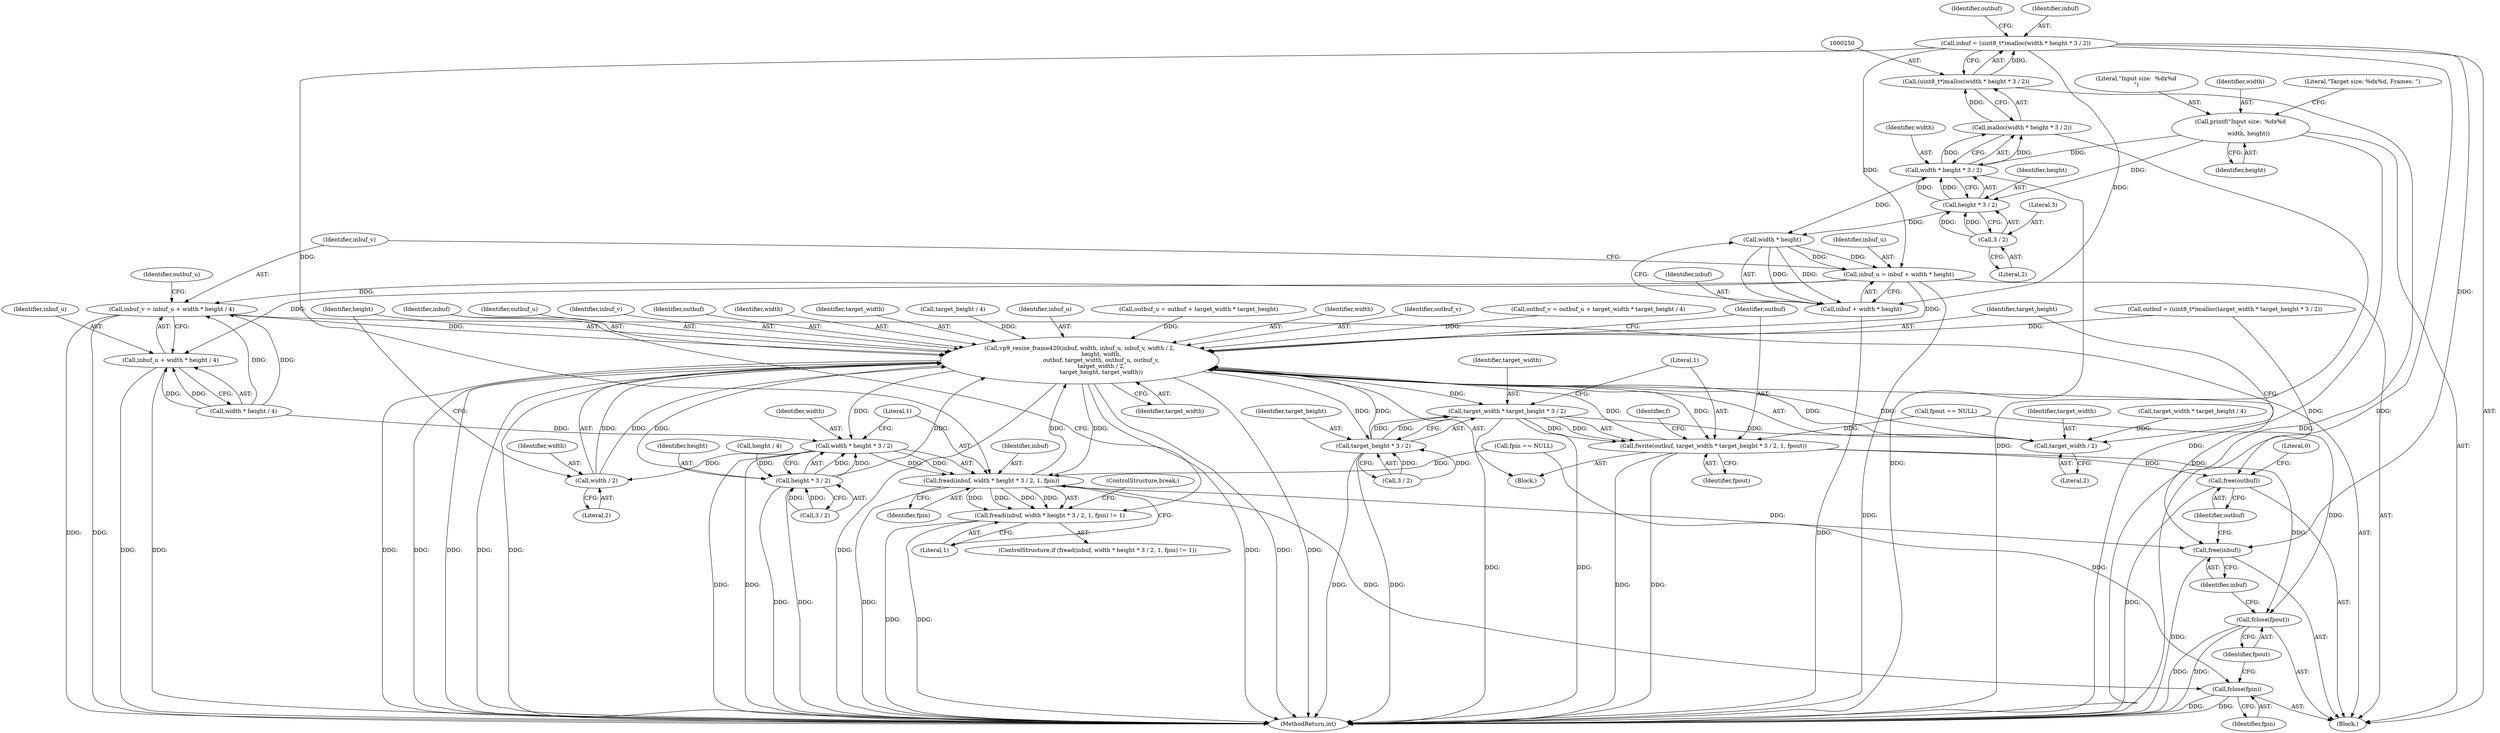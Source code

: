 digraph "0_Android_5a9753fca56f0eeb9f61e342b2fccffc364f9426_4@integer" {
"1000247" [label="(Call,inbuf = (uint8_t*)malloc(width * height * 3 / 2))"];
"1000249" [label="(Call,(uint8_t*)malloc(width * height * 3 / 2))"];
"1000251" [label="(Call,malloc(width * height * 3 / 2))"];
"1000252" [label="(Call,width * height * 3 / 2)"];
"1000229" [label="(Call,printf(\"Input size:  %dx%d\n\",\n         width, height))"];
"1000254" [label="(Call,height * 3 / 2)"];
"1000256" [label="(Call,3 / 2)"];
"1000271" [label="(Call,inbuf_u = inbuf + width * height)"];
"1000278" [label="(Call,inbuf_v = inbuf_u + width * height / 4)"];
"1000326" [label="(Call,vp9_resize_frame420(inbuf, width, inbuf_u, inbuf_v, width / 2,\n                        height, width,\n                        outbuf, target_width, outbuf_u, outbuf_v,\n                        target_width / 2,\n                        target_height, target_width))"];
"1000313" [label="(Call,fread(inbuf, width * height * 3 / 2, 1, fpin))"];
"1000312" [label="(Call,fread(inbuf, width * height * 3 / 2, 1, fpin) != 1)"];
"1000361" [label="(Call,fclose(fpin))"];
"1000365" [label="(Call,free(inbuf))"];
"1000315" [label="(Call,width * height * 3 / 2)"];
"1000331" [label="(Call,width / 2)"];
"1000317" [label="(Call,height * 3 / 2)"];
"1000345" [label="(Call,fwrite(outbuf, target_width * target_height * 3 / 2, 1, fpout))"];
"1000363" [label="(Call,fclose(fpout))"];
"1000367" [label="(Call,free(outbuf))"];
"1000347" [label="(Call,target_width * target_height * 3 / 2)"];
"1000340" [label="(Call,target_width / 2)"];
"1000349" [label="(Call,target_height * 3 / 2)"];
"1000280" [label="(Call,inbuf_u + width * height / 4)"];
"1000273" [label="(Call,inbuf + width * height)"];
"1000325" [label="(ControlStructure,break;)"];
"1000298" [label="(Call,target_width * target_height / 4)"];
"1000362" [label="(Identifier,fpin)"];
"1000317" [label="(Call,height * 3 / 2)"];
"1000273" [label="(Call,inbuf + width * height)"];
"1000340" [label="(Call,target_width / 2)"];
"1000272" [label="(Identifier,inbuf_u)"];
"1000230" [label="(Literal,\"Input size:  %dx%d\n\")"];
"1000368" [label="(Identifier,outbuf)"];
"1000322" [label="(Literal,1)"];
"1000275" [label="(Call,width * height)"];
"1000345" [label="(Call,fwrite(outbuf, target_width * target_height * 3 / 2, 1, fpout))"];
"1000247" [label="(Call,inbuf = (uint8_t*)malloc(width * height * 3 / 2))"];
"1000103" [label="(Block,)"];
"1000341" [label="(Identifier,target_width)"];
"1000339" [label="(Identifier,outbuf_v)"];
"1000343" [label="(Identifier,target_height)"];
"1000255" [label="(Identifier,height)"];
"1000294" [label="(Call,outbuf_v = outbuf_u + target_width * target_height / 4)"];
"1000284" [label="(Call,height / 4)"];
"1000232" [label="(Identifier,height)"];
"1000338" [label="(Identifier,outbuf_u)"];
"1000346" [label="(Identifier,outbuf)"];
"1000260" [label="(Identifier,outbuf)"];
"1000315" [label="(Call,width * height * 3 / 2)"];
"1000281" [label="(Identifier,inbuf_u)"];
"1000365" [label="(Call,free(inbuf))"];
"1000318" [label="(Identifier,height)"];
"1000282" [label="(Call,width * height / 4)"];
"1000354" [label="(Literal,1)"];
"1000334" [label="(Identifier,height)"];
"1000251" [label="(Call,malloc(width * height * 3 / 2))"];
"1000205" [label="(Call,fpout == NULL)"];
"1000364" [label="(Identifier,fpout)"];
"1000256" [label="(Call,3 / 2)"];
"1000349" [label="(Call,target_height * 3 / 2)"];
"1000351" [label="(Call,3 / 2)"];
"1000249" [label="(Call,(uint8_t*)malloc(width * height * 3 / 2))"];
"1000330" [label="(Identifier,inbuf_v)"];
"1000288" [label="(Identifier,outbuf_u)"];
"1000278" [label="(Call,inbuf_v = inbuf_u + width * height / 4)"];
"1000258" [label="(Literal,2)"];
"1000344" [label="(Identifier,target_width)"];
"1000347" [label="(Call,target_width * target_height * 3 / 2)"];
"1000366" [label="(Identifier,inbuf)"];
"1000312" [label="(Call,fread(inbuf, width * height * 3 / 2, 1, fpin) != 1)"];
"1000229" [label="(Call,printf(\"Input size:  %dx%d\n\",\n         width, height))"];
"1000332" [label="(Identifier,width)"];
"1000252" [label="(Call,width * height * 3 / 2)"];
"1000316" [label="(Identifier,width)"];
"1000311" [label="(ControlStructure,if (fread(inbuf, width * height * 3 / 2, 1, fpin) != 1))"];
"1000314" [label="(Identifier,inbuf)"];
"1000326" [label="(Call,vp9_resize_frame420(inbuf, width, inbuf_u, inbuf_v, width / 2,\n                        height, width,\n                        outbuf, target_width, outbuf_u, outbuf_v,\n                        target_width / 2,\n                        target_height, target_width))"];
"1000248" [label="(Identifier,inbuf)"];
"1000189" [label="(Call,fpin == NULL)"];
"1000231" [label="(Identifier,width)"];
"1000361" [label="(Call,fclose(fpin))"];
"1000327" [label="(Identifier,inbuf)"];
"1000259" [label="(Call,outbuf = (uint8_t*)malloc(target_width * target_height * 3 / 2))"];
"1000336" [label="(Identifier,outbuf)"];
"1000328" [label="(Identifier,width)"];
"1000342" [label="(Literal,2)"];
"1000337" [label="(Identifier,target_width)"];
"1000280" [label="(Call,inbuf_u + width * height / 4)"];
"1000370" [label="(Literal,0)"];
"1000257" [label="(Literal,3)"];
"1000300" [label="(Call,target_height / 4)"];
"1000350" [label="(Identifier,target_height)"];
"1000323" [label="(Identifier,fpin)"];
"1000271" [label="(Call,inbuf_u = inbuf + width * height)"];
"1000333" [label="(Literal,2)"];
"1000329" [label="(Identifier,inbuf_u)"];
"1000279" [label="(Identifier,inbuf_v)"];
"1000355" [label="(Identifier,fpout)"];
"1000274" [label="(Identifier,inbuf)"];
"1000367" [label="(Call,free(outbuf))"];
"1000357" [label="(Identifier,f)"];
"1000234" [label="(Literal,\"Target size: %dx%d, Frames: \")"];
"1000313" [label="(Call,fread(inbuf, width * height * 3 / 2, 1, fpin))"];
"1000287" [label="(Call,outbuf_u = outbuf + target_width * target_height)"];
"1000310" [label="(Block,)"];
"1000371" [label="(MethodReturn,int)"];
"1000331" [label="(Call,width / 2)"];
"1000253" [label="(Identifier,width)"];
"1000363" [label="(Call,fclose(fpout))"];
"1000319" [label="(Call,3 / 2)"];
"1000254" [label="(Call,height * 3 / 2)"];
"1000324" [label="(Literal,1)"];
"1000335" [label="(Identifier,width)"];
"1000348" [label="(Identifier,target_width)"];
"1000247" -> "1000103"  [label="AST: "];
"1000247" -> "1000249"  [label="CFG: "];
"1000248" -> "1000247"  [label="AST: "];
"1000249" -> "1000247"  [label="AST: "];
"1000260" -> "1000247"  [label="CFG: "];
"1000247" -> "1000371"  [label="DDG: "];
"1000249" -> "1000247"  [label="DDG: "];
"1000247" -> "1000271"  [label="DDG: "];
"1000247" -> "1000273"  [label="DDG: "];
"1000247" -> "1000313"  [label="DDG: "];
"1000247" -> "1000365"  [label="DDG: "];
"1000249" -> "1000251"  [label="CFG: "];
"1000250" -> "1000249"  [label="AST: "];
"1000251" -> "1000249"  [label="AST: "];
"1000249" -> "1000371"  [label="DDG: "];
"1000251" -> "1000249"  [label="DDG: "];
"1000251" -> "1000252"  [label="CFG: "];
"1000252" -> "1000251"  [label="AST: "];
"1000251" -> "1000371"  [label="DDG: "];
"1000252" -> "1000251"  [label="DDG: "];
"1000252" -> "1000251"  [label="DDG: "];
"1000252" -> "1000254"  [label="CFG: "];
"1000253" -> "1000252"  [label="AST: "];
"1000254" -> "1000252"  [label="AST: "];
"1000252" -> "1000371"  [label="DDG: "];
"1000229" -> "1000252"  [label="DDG: "];
"1000254" -> "1000252"  [label="DDG: "];
"1000254" -> "1000252"  [label="DDG: "];
"1000252" -> "1000275"  [label="DDG: "];
"1000229" -> "1000103"  [label="AST: "];
"1000229" -> "1000232"  [label="CFG: "];
"1000230" -> "1000229"  [label="AST: "];
"1000231" -> "1000229"  [label="AST: "];
"1000232" -> "1000229"  [label="AST: "];
"1000234" -> "1000229"  [label="CFG: "];
"1000229" -> "1000371"  [label="DDG: "];
"1000229" -> "1000254"  [label="DDG: "];
"1000254" -> "1000256"  [label="CFG: "];
"1000255" -> "1000254"  [label="AST: "];
"1000256" -> "1000254"  [label="AST: "];
"1000256" -> "1000254"  [label="DDG: "];
"1000256" -> "1000254"  [label="DDG: "];
"1000254" -> "1000275"  [label="DDG: "];
"1000256" -> "1000258"  [label="CFG: "];
"1000257" -> "1000256"  [label="AST: "];
"1000258" -> "1000256"  [label="AST: "];
"1000271" -> "1000103"  [label="AST: "];
"1000271" -> "1000273"  [label="CFG: "];
"1000272" -> "1000271"  [label="AST: "];
"1000273" -> "1000271"  [label="AST: "];
"1000279" -> "1000271"  [label="CFG: "];
"1000271" -> "1000371"  [label="DDG: "];
"1000275" -> "1000271"  [label="DDG: "];
"1000275" -> "1000271"  [label="DDG: "];
"1000271" -> "1000278"  [label="DDG: "];
"1000271" -> "1000280"  [label="DDG: "];
"1000271" -> "1000326"  [label="DDG: "];
"1000278" -> "1000103"  [label="AST: "];
"1000278" -> "1000280"  [label="CFG: "];
"1000279" -> "1000278"  [label="AST: "];
"1000280" -> "1000278"  [label="AST: "];
"1000288" -> "1000278"  [label="CFG: "];
"1000278" -> "1000371"  [label="DDG: "];
"1000278" -> "1000371"  [label="DDG: "];
"1000282" -> "1000278"  [label="DDG: "];
"1000282" -> "1000278"  [label="DDG: "];
"1000278" -> "1000326"  [label="DDG: "];
"1000326" -> "1000310"  [label="AST: "];
"1000326" -> "1000344"  [label="CFG: "];
"1000327" -> "1000326"  [label="AST: "];
"1000328" -> "1000326"  [label="AST: "];
"1000329" -> "1000326"  [label="AST: "];
"1000330" -> "1000326"  [label="AST: "];
"1000331" -> "1000326"  [label="AST: "];
"1000334" -> "1000326"  [label="AST: "];
"1000335" -> "1000326"  [label="AST: "];
"1000336" -> "1000326"  [label="AST: "];
"1000337" -> "1000326"  [label="AST: "];
"1000338" -> "1000326"  [label="AST: "];
"1000339" -> "1000326"  [label="AST: "];
"1000340" -> "1000326"  [label="AST: "];
"1000343" -> "1000326"  [label="AST: "];
"1000344" -> "1000326"  [label="AST: "];
"1000346" -> "1000326"  [label="CFG: "];
"1000326" -> "1000371"  [label="DDG: "];
"1000326" -> "1000371"  [label="DDG: "];
"1000326" -> "1000371"  [label="DDG: "];
"1000326" -> "1000371"  [label="DDG: "];
"1000326" -> "1000371"  [label="DDG: "];
"1000326" -> "1000371"  [label="DDG: "];
"1000326" -> "1000371"  [label="DDG: "];
"1000326" -> "1000371"  [label="DDG: "];
"1000326" -> "1000371"  [label="DDG: "];
"1000326" -> "1000313"  [label="DDG: "];
"1000326" -> "1000315"  [label="DDG: "];
"1000326" -> "1000317"  [label="DDG: "];
"1000313" -> "1000326"  [label="DDG: "];
"1000331" -> "1000326"  [label="DDG: "];
"1000331" -> "1000326"  [label="DDG: "];
"1000317" -> "1000326"  [label="DDG: "];
"1000345" -> "1000326"  [label="DDG: "];
"1000259" -> "1000326"  [label="DDG: "];
"1000340" -> "1000326"  [label="DDG: "];
"1000340" -> "1000326"  [label="DDG: "];
"1000287" -> "1000326"  [label="DDG: "];
"1000294" -> "1000326"  [label="DDG: "];
"1000300" -> "1000326"  [label="DDG: "];
"1000349" -> "1000326"  [label="DDG: "];
"1000326" -> "1000345"  [label="DDG: "];
"1000326" -> "1000347"  [label="DDG: "];
"1000326" -> "1000349"  [label="DDG: "];
"1000326" -> "1000365"  [label="DDG: "];
"1000313" -> "1000312"  [label="AST: "];
"1000313" -> "1000323"  [label="CFG: "];
"1000314" -> "1000313"  [label="AST: "];
"1000315" -> "1000313"  [label="AST: "];
"1000322" -> "1000313"  [label="AST: "];
"1000323" -> "1000313"  [label="AST: "];
"1000324" -> "1000313"  [label="CFG: "];
"1000313" -> "1000371"  [label="DDG: "];
"1000313" -> "1000312"  [label="DDG: "];
"1000313" -> "1000312"  [label="DDG: "];
"1000313" -> "1000312"  [label="DDG: "];
"1000313" -> "1000312"  [label="DDG: "];
"1000315" -> "1000313"  [label="DDG: "];
"1000315" -> "1000313"  [label="DDG: "];
"1000189" -> "1000313"  [label="DDG: "];
"1000313" -> "1000361"  [label="DDG: "];
"1000313" -> "1000365"  [label="DDG: "];
"1000312" -> "1000311"  [label="AST: "];
"1000312" -> "1000324"  [label="CFG: "];
"1000324" -> "1000312"  [label="AST: "];
"1000325" -> "1000312"  [label="CFG: "];
"1000327" -> "1000312"  [label="CFG: "];
"1000312" -> "1000371"  [label="DDG: "];
"1000312" -> "1000371"  [label="DDG: "];
"1000361" -> "1000103"  [label="AST: "];
"1000361" -> "1000362"  [label="CFG: "];
"1000362" -> "1000361"  [label="AST: "];
"1000364" -> "1000361"  [label="CFG: "];
"1000361" -> "1000371"  [label="DDG: "];
"1000361" -> "1000371"  [label="DDG: "];
"1000189" -> "1000361"  [label="DDG: "];
"1000365" -> "1000103"  [label="AST: "];
"1000365" -> "1000366"  [label="CFG: "];
"1000366" -> "1000365"  [label="AST: "];
"1000368" -> "1000365"  [label="CFG: "];
"1000365" -> "1000371"  [label="DDG: "];
"1000315" -> "1000317"  [label="CFG: "];
"1000316" -> "1000315"  [label="AST: "];
"1000317" -> "1000315"  [label="AST: "];
"1000322" -> "1000315"  [label="CFG: "];
"1000315" -> "1000371"  [label="DDG: "];
"1000315" -> "1000371"  [label="DDG: "];
"1000282" -> "1000315"  [label="DDG: "];
"1000317" -> "1000315"  [label="DDG: "];
"1000317" -> "1000315"  [label="DDG: "];
"1000315" -> "1000331"  [label="DDG: "];
"1000331" -> "1000333"  [label="CFG: "];
"1000332" -> "1000331"  [label="AST: "];
"1000333" -> "1000331"  [label="AST: "];
"1000334" -> "1000331"  [label="CFG: "];
"1000317" -> "1000319"  [label="CFG: "];
"1000318" -> "1000317"  [label="AST: "];
"1000319" -> "1000317"  [label="AST: "];
"1000317" -> "1000371"  [label="DDG: "];
"1000317" -> "1000371"  [label="DDG: "];
"1000284" -> "1000317"  [label="DDG: "];
"1000319" -> "1000317"  [label="DDG: "];
"1000319" -> "1000317"  [label="DDG: "];
"1000345" -> "1000310"  [label="AST: "];
"1000345" -> "1000355"  [label="CFG: "];
"1000346" -> "1000345"  [label="AST: "];
"1000347" -> "1000345"  [label="AST: "];
"1000354" -> "1000345"  [label="AST: "];
"1000355" -> "1000345"  [label="AST: "];
"1000357" -> "1000345"  [label="CFG: "];
"1000345" -> "1000371"  [label="DDG: "];
"1000345" -> "1000371"  [label="DDG: "];
"1000347" -> "1000345"  [label="DDG: "];
"1000347" -> "1000345"  [label="DDG: "];
"1000205" -> "1000345"  [label="DDG: "];
"1000345" -> "1000363"  [label="DDG: "];
"1000345" -> "1000367"  [label="DDG: "];
"1000363" -> "1000103"  [label="AST: "];
"1000363" -> "1000364"  [label="CFG: "];
"1000364" -> "1000363"  [label="AST: "];
"1000366" -> "1000363"  [label="CFG: "];
"1000363" -> "1000371"  [label="DDG: "];
"1000363" -> "1000371"  [label="DDG: "];
"1000205" -> "1000363"  [label="DDG: "];
"1000367" -> "1000103"  [label="AST: "];
"1000367" -> "1000368"  [label="CFG: "];
"1000368" -> "1000367"  [label="AST: "];
"1000370" -> "1000367"  [label="CFG: "];
"1000367" -> "1000371"  [label="DDG: "];
"1000259" -> "1000367"  [label="DDG: "];
"1000347" -> "1000349"  [label="CFG: "];
"1000348" -> "1000347"  [label="AST: "];
"1000349" -> "1000347"  [label="AST: "];
"1000354" -> "1000347"  [label="CFG: "];
"1000347" -> "1000371"  [label="DDG: "];
"1000347" -> "1000371"  [label="DDG: "];
"1000347" -> "1000340"  [label="DDG: "];
"1000349" -> "1000347"  [label="DDG: "];
"1000349" -> "1000347"  [label="DDG: "];
"1000340" -> "1000342"  [label="CFG: "];
"1000341" -> "1000340"  [label="AST: "];
"1000342" -> "1000340"  [label="AST: "];
"1000343" -> "1000340"  [label="CFG: "];
"1000298" -> "1000340"  [label="DDG: "];
"1000349" -> "1000351"  [label="CFG: "];
"1000350" -> "1000349"  [label="AST: "];
"1000351" -> "1000349"  [label="AST: "];
"1000349" -> "1000371"  [label="DDG: "];
"1000349" -> "1000371"  [label="DDG: "];
"1000351" -> "1000349"  [label="DDG: "];
"1000351" -> "1000349"  [label="DDG: "];
"1000280" -> "1000282"  [label="CFG: "];
"1000281" -> "1000280"  [label="AST: "];
"1000282" -> "1000280"  [label="AST: "];
"1000280" -> "1000371"  [label="DDG: "];
"1000280" -> "1000371"  [label="DDG: "];
"1000282" -> "1000280"  [label="DDG: "];
"1000282" -> "1000280"  [label="DDG: "];
"1000273" -> "1000275"  [label="CFG: "];
"1000274" -> "1000273"  [label="AST: "];
"1000275" -> "1000273"  [label="AST: "];
"1000273" -> "1000371"  [label="DDG: "];
"1000275" -> "1000273"  [label="DDG: "];
"1000275" -> "1000273"  [label="DDG: "];
}
